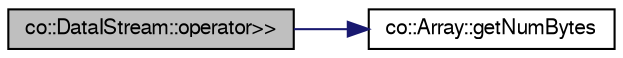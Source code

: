 digraph G
{
  edge [fontname="FreeSans",fontsize="10",labelfontname="FreeSans",labelfontsize="10"];
  node [fontname="FreeSans",fontsize="10",shape=record];
  rankdir="LR";
  Node1 [label="co::DataIStream::operator\>\>",height=0.2,width=0.4,color="black", fillcolor="grey75", style="filled" fontcolor="black"];
  Node1 -> Node2 [color="midnightblue",fontsize="10",style="solid",fontname="FreeSans"];
  Node2 [label="co::Array::getNumBytes",height=0.2,width=0.4,color="black", fillcolor="white", style="filled",URL="$classco_1_1Array.html#aca8745e5f58f23f2f8290b02b7f60371"];
}
